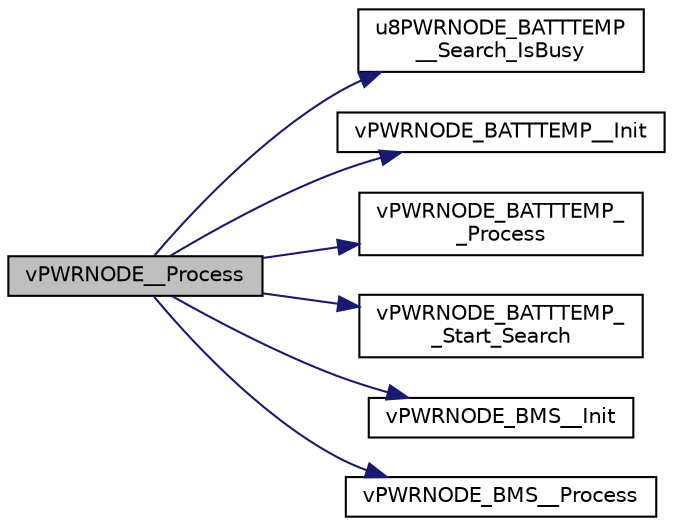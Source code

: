 digraph "vPWRNODE__Process"
{
  edge [fontname="Helvetica",fontsize="10",labelfontname="Helvetica",labelfontsize="10"];
  node [fontname="Helvetica",fontsize="10",shape=record];
  rankdir="LR";
  Node1 [label="vPWRNODE__Process",height=0.2,width=0.4,color="black", fillcolor="grey75", style="filled", fontcolor="black"];
  Node1 -> Node2 [color="midnightblue",fontsize="10",style="solid",fontname="Helvetica"];
  Node2 [label="u8PWRNODE_BATTTEMP\l__Search_IsBusy",height=0.2,width=0.4,color="black", fillcolor="white", style="filled",URL="$group___p_o_w_e_r___n_o_d_e_____b_a_t_t_e_r_y___t_e_m_p.html#ga160e251a711d99bee33282de41a00071",tooltip="Check to see if the batt temp sensor search process is busy. "];
  Node1 -> Node3 [color="midnightblue",fontsize="10",style="solid",fontname="Helvetica"];
  Node3 [label="vPWRNODE_BATTTEMP__Init",height=0.2,width=0.4,color="black", fillcolor="white", style="filled",URL="$group___p_o_w_e_r___n_o_d_e_____b_a_t_t_e_r_y___t_e_m_p.html#ga937791521204932397f7153009fc2a38",tooltip="Init the battery temperature measurement devices. "];
  Node1 -> Node4 [color="midnightblue",fontsize="10",style="solid",fontname="Helvetica"];
  Node4 [label="vPWRNODE_BATTTEMP_\l_Process",height=0.2,width=0.4,color="black", fillcolor="white", style="filled",URL="$group___p_o_w_e_r___n_o_d_e_____b_a_t_t_e_r_y___t_e_m_p.html#ga3a8686c2e3ea7cad6e596952b6ae1798",tooltip="Process any battery temp measurement tasks. "];
  Node1 -> Node5 [color="midnightblue",fontsize="10",style="solid",fontname="Helvetica"];
  Node5 [label="vPWRNODE_BATTTEMP_\l_Start_Search",height=0.2,width=0.4,color="black", fillcolor="white", style="filled",URL="$group___p_o_w_e_r___n_o_d_e_____b_a_t_t_e_r_y___t_e_m_p.html#ga067b7f6b87917e1bb00008ed449a08fe",tooltip="Start a search of any devices on the network. "];
  Node1 -> Node6 [color="midnightblue",fontsize="10",style="solid",fontname="Helvetica"];
  Node6 [label="vPWRNODE_BMS__Init",height=0.2,width=0.4,color="black", fillcolor="white", style="filled",URL="$group___p_o_w_e_r___n_o_d_e_____b_m_s.html#gae041352c03bc112edc240c6e19d1349d",tooltip="Init the battery management system. "];
  Node1 -> Node7 [color="midnightblue",fontsize="10",style="solid",fontname="Helvetica"];
  Node7 [label="vPWRNODE_BMS__Process",height=0.2,width=0.4,color="black", fillcolor="white", style="filled",URL="$group___p_o_w_e_r___n_o_d_e_____b_m_s.html#ga5289e8fc3ae44ce8b311a40adc1e163a",tooltip="Process any battery management system items. "];
}
